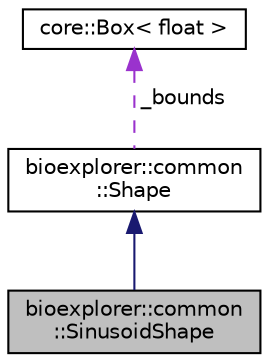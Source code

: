 digraph "bioexplorer::common::SinusoidShape"
{
 // LATEX_PDF_SIZE
  edge [fontname="Helvetica",fontsize="10",labelfontname="Helvetica",labelfontsize="10"];
  node [fontname="Helvetica",fontsize="10",shape=record];
  Node1 [label="bioexplorer::common\l::SinusoidShape",height=0.2,width=0.4,color="black", fillcolor="grey75", style="filled", fontcolor="black",tooltip=" "];
  Node2 -> Node1 [dir="back",color="midnightblue",fontsize="10",style="solid",fontname="Helvetica"];
  Node2 [label="bioexplorer::common\l::Shape",height=0.2,width=0.4,color="black", fillcolor="white", style="filled",URL="$dc/d78/classbioexplorer_1_1common_1_1Shape.html",tooltip="The shape class allows the creation of 3D shapes generated by a number of element instances...."];
  Node3 -> Node2 [dir="back",color="darkorchid3",fontsize="10",style="dashed",label=" _bounds" ,fontname="Helvetica"];
  Node3 [label="core::Box\< float \>",height=0.2,width=0.4,color="black", fillcolor="white", style="filled",URL="$df/d44/classcore_1_1Box.html",tooltip=" "];
}
